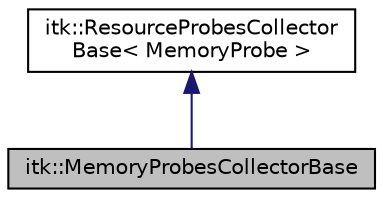 digraph "itk::MemoryProbesCollectorBase"
{
 // LATEX_PDF_SIZE
  edge [fontname="Helvetica",fontsize="10",labelfontname="Helvetica",labelfontsize="10"];
  node [fontname="Helvetica",fontsize="10",shape=record];
  Node1 [label="itk::MemoryProbesCollectorBase",height=0.2,width=0.4,color="black", fillcolor="grey75", style="filled", fontcolor="black",tooltip="Aggregates a set of memory probes."];
  Node2 -> Node1 [dir="back",color="midnightblue",fontsize="10",style="solid",fontname="Helvetica"];
  Node2 [label="itk::ResourceProbesCollector\lBase\< MemoryProbe \>",height=0.2,width=0.4,color="black", fillcolor="white", style="filled",URL="$classitk_1_1ResourceProbesCollectorBase.html",tooltip=" "];
}
